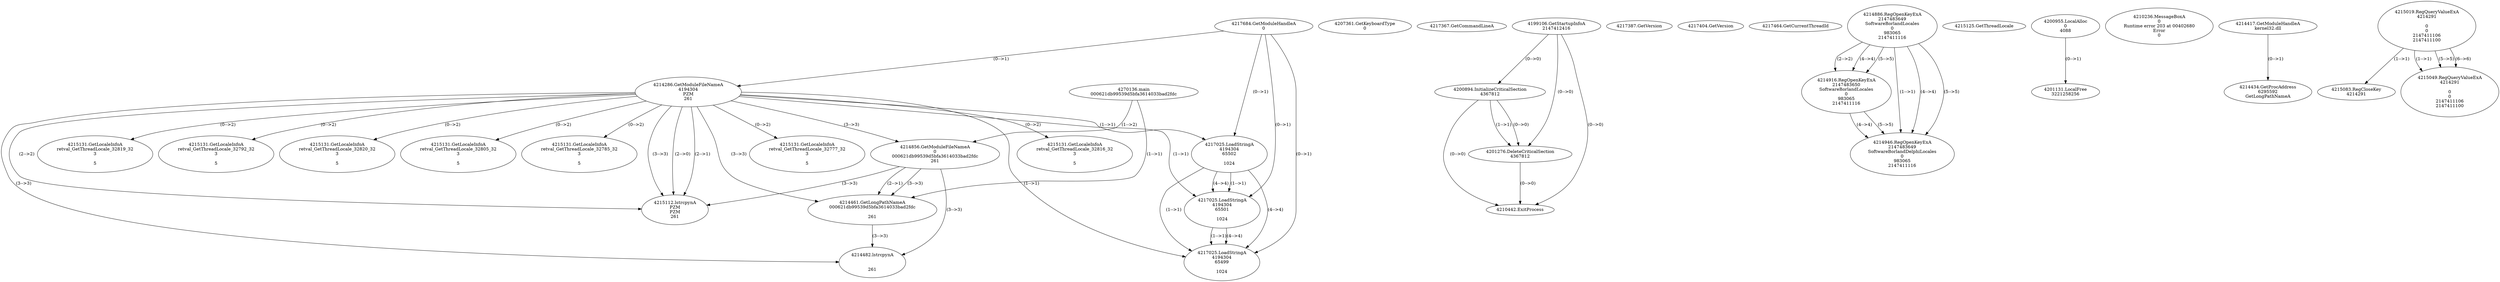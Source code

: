 // Global SCDG with merge call
digraph {
	0 [label="4270136.main
000621db99539d5bfa3614033bad2fdc"]
	1 [label="4217684.GetModuleHandleA
0"]
	2 [label="4207361.GetKeyboardType
0"]
	3 [label="4217367.GetCommandLineA
"]
	4 [label="4199106.GetStartupInfoA
2147412416"]
	5 [label="4217387.GetVersion
"]
	6 [label="4217404.GetVersion
"]
	7 [label="4217464.GetCurrentThreadId
"]
	8 [label="4214286.GetModuleFileNameA
4194304
PZM
261"]
	1 -> 8 [label="(0-->1)"]
	9 [label="4214856.GetModuleFileNameA
0
000621db99539d5bfa3614033bad2fdc
261"]
	0 -> 9 [label="(1-->2)"]
	8 -> 9 [label="(3-->3)"]
	10 [label="4214886.RegOpenKeyExA
2147483649
Software\Borland\Locales
0
983065
2147411116"]
	11 [label="4214916.RegOpenKeyExA
2147483650
Software\Borland\Locales
0
983065
2147411116"]
	10 -> 11 [label="(2-->2)"]
	10 -> 11 [label="(4-->4)"]
	10 -> 11 [label="(5-->5)"]
	12 [label="4214946.RegOpenKeyExA
2147483649
Software\Borland\Delphi\Locales
0
983065
2147411116"]
	10 -> 12 [label="(1-->1)"]
	10 -> 12 [label="(4-->4)"]
	11 -> 12 [label="(4-->4)"]
	10 -> 12 [label="(5-->5)"]
	11 -> 12 [label="(5-->5)"]
	13 [label="4215112.lstrcpynA
PZM
PZM
261"]
	8 -> 13 [label="(2-->1)"]
	8 -> 13 [label="(2-->2)"]
	8 -> 13 [label="(3-->3)"]
	9 -> 13 [label="(3-->3)"]
	8 -> 13 [label="(2-->0)"]
	14 [label="4215125.GetThreadLocale
"]
	15 [label="4215131.GetLocaleInfoA
retval_GetThreadLocale_32777_32
3

5"]
	8 -> 15 [label="(0-->2)"]
	16 [label="4217025.LoadStringA
4194304
65502

1024"]
	1 -> 16 [label="(0-->1)"]
	8 -> 16 [label="(1-->1)"]
	17 [label="4200894.InitializeCriticalSection
4367812"]
	4 -> 17 [label="(0-->0)"]
	18 [label="4200955.LocalAlloc
0
4088"]
	19 [label="4210236.MessageBoxA
0
Runtime error 203 at 00402680
Error
0"]
	20 [label="4201131.LocalFree
3221258256"]
	18 -> 20 [label="(0-->1)"]
	21 [label="4201276.DeleteCriticalSection
4367812"]
	17 -> 21 [label="(1-->1)"]
	4 -> 21 [label="(0-->0)"]
	17 -> 21 [label="(0-->0)"]
	22 [label="4210442.ExitProcess
"]
	4 -> 22 [label="(0-->0)"]
	17 -> 22 [label="(0-->0)"]
	21 -> 22 [label="(0-->0)"]
	23 [label="4217025.LoadStringA
4194304
65501

1024"]
	1 -> 23 [label="(0-->1)"]
	8 -> 23 [label="(1-->1)"]
	16 -> 23 [label="(1-->1)"]
	16 -> 23 [label="(4-->4)"]
	24 [label="4214417.GetModuleHandleA
kernel32.dll"]
	25 [label="4214434.GetProcAddress
6295592
GetLongPathNameA"]
	24 -> 25 [label="(0-->1)"]
	26 [label="4214461.GetLongPathNameA
000621db99539d5bfa3614033bad2fdc

261"]
	0 -> 26 [label="(1-->1)"]
	9 -> 26 [label="(2-->1)"]
	8 -> 26 [label="(3-->3)"]
	9 -> 26 [label="(3-->3)"]
	27 [label="4214482.lstrcpynA


261"]
	8 -> 27 [label="(3-->3)"]
	9 -> 27 [label="(3-->3)"]
	26 -> 27 [label="(3-->3)"]
	28 [label="4215019.RegQueryValueExA
4214291

0
0
2147411106
2147411100"]
	29 [label="4215083.RegCloseKey
4214291"]
	28 -> 29 [label="(1-->1)"]
	30 [label="4215131.GetLocaleInfoA
retval_GetThreadLocale_32816_32
3

5"]
	8 -> 30 [label="(0-->2)"]
	31 [label="4215049.RegQueryValueExA
4214291

0
0
2147411106
2147411100"]
	28 -> 31 [label="(1-->1)"]
	28 -> 31 [label="(5-->5)"]
	28 -> 31 [label="(6-->6)"]
	32 [label="4215131.GetLocaleInfoA
retval_GetThreadLocale_32819_32
3

5"]
	8 -> 32 [label="(0-->2)"]
	33 [label="4215131.GetLocaleInfoA
retval_GetThreadLocale_32792_32
3

5"]
	8 -> 33 [label="(0-->2)"]
	34 [label="4217025.LoadStringA
4194304
65499

1024"]
	1 -> 34 [label="(0-->1)"]
	8 -> 34 [label="(1-->1)"]
	16 -> 34 [label="(1-->1)"]
	23 -> 34 [label="(1-->1)"]
	16 -> 34 [label="(4-->4)"]
	23 -> 34 [label="(4-->4)"]
	35 [label="4215131.GetLocaleInfoA
retval_GetThreadLocale_32820_32
3

5"]
	8 -> 35 [label="(0-->2)"]
	36 [label="4215131.GetLocaleInfoA
retval_GetThreadLocale_32805_32
3

5"]
	8 -> 36 [label="(0-->2)"]
	37 [label="4215131.GetLocaleInfoA
retval_GetThreadLocale_32785_32
3

5"]
	8 -> 37 [label="(0-->2)"]
}
